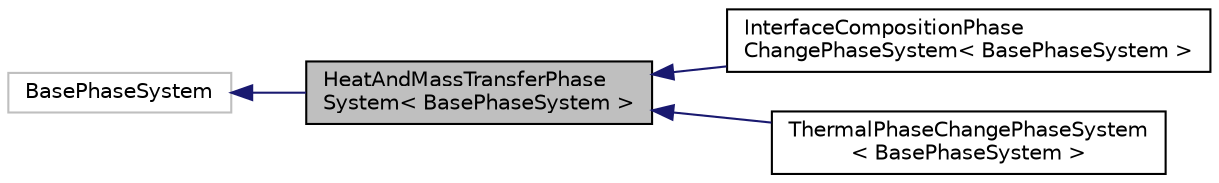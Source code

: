 digraph "HeatAndMassTransferPhaseSystem&lt; BasePhaseSystem &gt;"
{
  bgcolor="transparent";
  edge [fontname="Helvetica",fontsize="10",labelfontname="Helvetica",labelfontsize="10"];
  node [fontname="Helvetica",fontsize="10",shape=record];
  rankdir="LR";
  Node1 [label="HeatAndMassTransferPhase\lSystem\< BasePhaseSystem \>",height=0.2,width=0.4,color="black", fillcolor="grey75", style="filled", fontcolor="black"];
  Node2 -> Node1 [dir="back",color="midnightblue",fontsize="10",style="solid",fontname="Helvetica"];
  Node2 [label="BasePhaseSystem",height=0.2,width=0.4,color="grey75"];
  Node1 -> Node3 [dir="back",color="midnightblue",fontsize="10",style="solid",fontname="Helvetica"];
  Node3 [label="InterfaceCompositionPhase\lChangePhaseSystem\< BasePhaseSystem \>",height=0.2,width=0.4,color="black",URL="$a01141.html",tooltip="Class to provide interfacial heat and mass transfer between a number of phases according to a interfa..."];
  Node1 -> Node4 [dir="back",color="midnightblue",fontsize="10",style="solid",fontname="Helvetica"];
  Node4 [label="ThermalPhaseChangePhaseSystem\l\< BasePhaseSystem \>",height=0.2,width=0.4,color="black",URL="$a02587.html",tooltip="Class to provide interfacial heat and mass transfer between a number of phases according the interfac..."];
}
